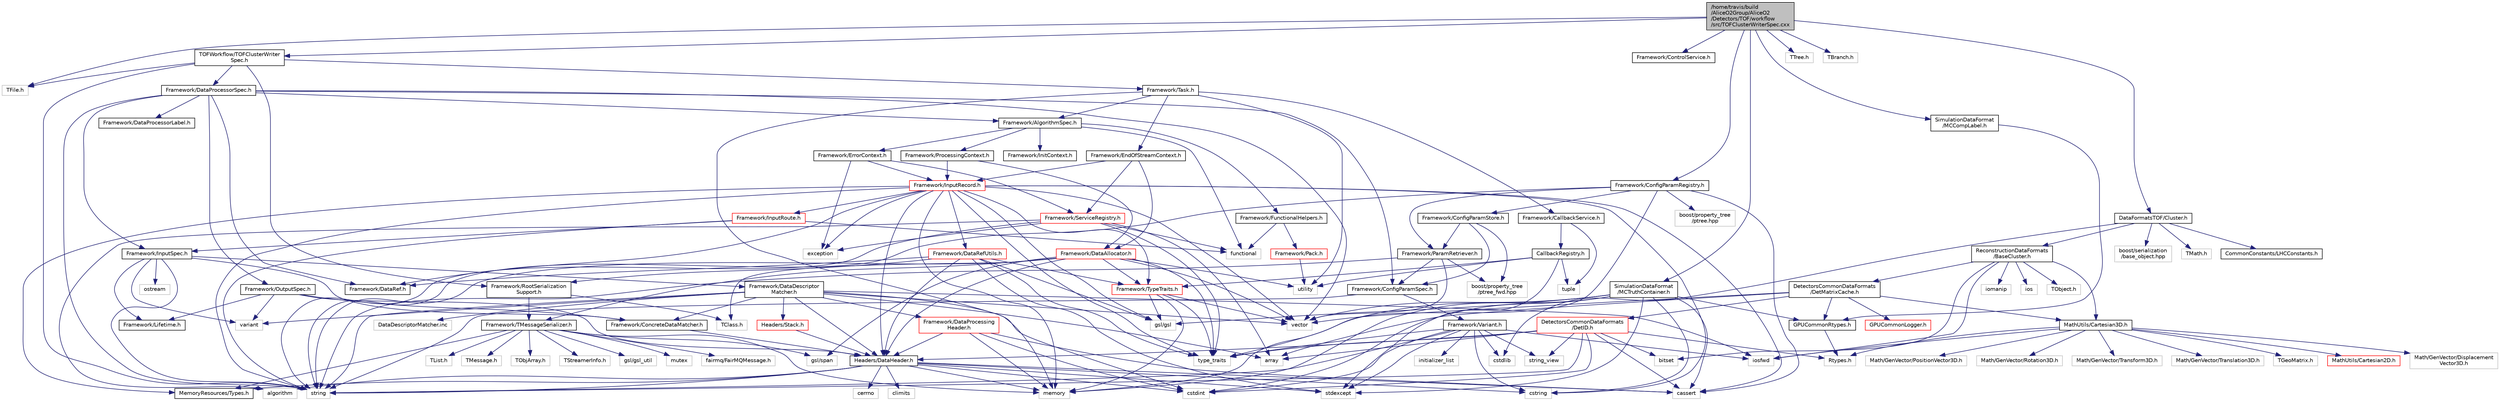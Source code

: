 digraph "/home/travis/build/AliceO2Group/AliceO2/Detectors/TOF/workflow/src/TOFClusterWriterSpec.cxx"
{
 // INTERACTIVE_SVG=YES
  bgcolor="transparent";
  edge [fontname="Helvetica",fontsize="10",labelfontname="Helvetica",labelfontsize="10"];
  node [fontname="Helvetica",fontsize="10",shape=record];
  Node0 [label="/home/travis/build\l/AliceO2Group/AliceO2\l/Detectors/TOF/workflow\l/src/TOFClusterWriterSpec.cxx",height=0.2,width=0.4,color="black", fillcolor="grey75", style="filled", fontcolor="black"];
  Node0 -> Node1 [color="midnightblue",fontsize="10",style="solid",fontname="Helvetica"];
  Node1 [label="TOFWorkflow/TOFClusterWriter\lSpec.h",height=0.2,width=0.4,color="black",URL="$d3/dba/TOFClusterWriterSpec_8h.html"];
  Node1 -> Node2 [color="midnightblue",fontsize="10",style="solid",fontname="Helvetica"];
  Node2 [label="TFile.h",height=0.2,width=0.4,color="grey75"];
  Node1 -> Node3 [color="midnightblue",fontsize="10",style="solid",fontname="Helvetica"];
  Node3 [label="Framework/RootSerialization\lSupport.h",height=0.2,width=0.4,color="black",URL="$db/dff/RootSerializationSupport_8h.html"];
  Node3 -> Node4 [color="midnightblue",fontsize="10",style="solid",fontname="Helvetica"];
  Node4 [label="Framework/TMessageSerializer.h",height=0.2,width=0.4,color="black",URL="$d8/d3c/TMessageSerializer_8h.html"];
  Node4 -> Node5 [color="midnightblue",fontsize="10",style="solid",fontname="Helvetica"];
  Node5 [label="fairmq/FairMQMessage.h",height=0.2,width=0.4,color="grey75"];
  Node4 -> Node6 [color="midnightblue",fontsize="10",style="solid",fontname="Helvetica"];
  Node6 [label="TList.h",height=0.2,width=0.4,color="grey75"];
  Node4 -> Node7 [color="midnightblue",fontsize="10",style="solid",fontname="Helvetica"];
  Node7 [label="TMessage.h",height=0.2,width=0.4,color="grey75"];
  Node4 -> Node8 [color="midnightblue",fontsize="10",style="solid",fontname="Helvetica"];
  Node8 [label="TObjArray.h",height=0.2,width=0.4,color="grey75"];
  Node4 -> Node9 [color="midnightblue",fontsize="10",style="solid",fontname="Helvetica"];
  Node9 [label="TStreamerInfo.h",height=0.2,width=0.4,color="grey75"];
  Node4 -> Node10 [color="midnightblue",fontsize="10",style="solid",fontname="Helvetica"];
  Node10 [label="gsl/gsl_util",height=0.2,width=0.4,color="grey75"];
  Node4 -> Node11 [color="midnightblue",fontsize="10",style="solid",fontname="Helvetica"];
  Node11 [label="gsl/span",height=0.2,width=0.4,color="grey75"];
  Node4 -> Node12 [color="midnightblue",fontsize="10",style="solid",fontname="Helvetica"];
  Node12 [label="memory",height=0.2,width=0.4,color="grey75"];
  Node4 -> Node13 [color="midnightblue",fontsize="10",style="solid",fontname="Helvetica"];
  Node13 [label="mutex",height=0.2,width=0.4,color="grey75"];
  Node4 -> Node14 [color="midnightblue",fontsize="10",style="solid",fontname="Helvetica"];
  Node14 [label="MemoryResources/Types.h",height=0.2,width=0.4,color="black",URL="$d7/df8/Types_8h.html"];
  Node3 -> Node15 [color="midnightblue",fontsize="10",style="solid",fontname="Helvetica"];
  Node15 [label="TClass.h",height=0.2,width=0.4,color="grey75"];
  Node1 -> Node16 [color="midnightblue",fontsize="10",style="solid",fontname="Helvetica"];
  Node16 [label="Framework/DataProcessorSpec.h",height=0.2,width=0.4,color="black",URL="$d0/df4/DataProcessorSpec_8h.html"];
  Node16 -> Node17 [color="midnightblue",fontsize="10",style="solid",fontname="Helvetica"];
  Node17 [label="Framework/AlgorithmSpec.h",height=0.2,width=0.4,color="black",URL="$d0/d14/AlgorithmSpec_8h.html"];
  Node17 -> Node18 [color="midnightblue",fontsize="10",style="solid",fontname="Helvetica"];
  Node18 [label="Framework/ProcessingContext.h",height=0.2,width=0.4,color="black",URL="$de/d6a/ProcessingContext_8h.html"];
  Node18 -> Node19 [color="midnightblue",fontsize="10",style="solid",fontname="Helvetica"];
  Node19 [label="Framework/InputRecord.h",height=0.2,width=0.4,color="red",URL="$d6/d5c/InputRecord_8h.html"];
  Node19 -> Node20 [color="midnightblue",fontsize="10",style="solid",fontname="Helvetica"];
  Node20 [label="Framework/DataRef.h",height=0.2,width=0.4,color="black",URL="$d5/dfb/DataRef_8h.html"];
  Node19 -> Node21 [color="midnightblue",fontsize="10",style="solid",fontname="Helvetica"];
  Node21 [label="Framework/DataRefUtils.h",height=0.2,width=0.4,color="red",URL="$d5/db8/DataRefUtils_8h.html"];
  Node21 -> Node20 [color="midnightblue",fontsize="10",style="solid",fontname="Helvetica"];
  Node21 -> Node3 [color="midnightblue",fontsize="10",style="solid",fontname="Helvetica"];
  Node21 -> Node23 [color="midnightblue",fontsize="10",style="solid",fontname="Helvetica"];
  Node23 [label="Framework/TypeTraits.h",height=0.2,width=0.4,color="red",URL="$d0/d95/TypeTraits_8h.html"];
  Node23 -> Node24 [color="midnightblue",fontsize="10",style="solid",fontname="Helvetica"];
  Node24 [label="type_traits",height=0.2,width=0.4,color="grey75"];
  Node23 -> Node25 [color="midnightblue",fontsize="10",style="solid",fontname="Helvetica"];
  Node25 [label="vector",height=0.2,width=0.4,color="grey75"];
  Node23 -> Node12 [color="midnightblue",fontsize="10",style="solid",fontname="Helvetica"];
  Node23 -> Node29 [color="midnightblue",fontsize="10",style="solid",fontname="Helvetica"];
  Node29 [label="gsl/gsl",height=0.2,width=0.4,color="grey75"];
  Node21 -> Node46 [color="midnightblue",fontsize="10",style="solid",fontname="Helvetica"];
  Node46 [label="Headers/DataHeader.h",height=0.2,width=0.4,color="black",URL="$dc/dcd/DataHeader_8h.html"];
  Node46 -> Node47 [color="midnightblue",fontsize="10",style="solid",fontname="Helvetica"];
  Node47 [label="cstdint",height=0.2,width=0.4,color="grey75"];
  Node46 -> Node12 [color="midnightblue",fontsize="10",style="solid",fontname="Helvetica"];
  Node46 -> Node48 [color="midnightblue",fontsize="10",style="solid",fontname="Helvetica"];
  Node48 [label="cassert",height=0.2,width=0.4,color="grey75"];
  Node46 -> Node49 [color="midnightblue",fontsize="10",style="solid",fontname="Helvetica"];
  Node49 [label="cstring",height=0.2,width=0.4,color="grey75"];
  Node46 -> Node50 [color="midnightblue",fontsize="10",style="solid",fontname="Helvetica"];
  Node50 [label="algorithm",height=0.2,width=0.4,color="grey75"];
  Node46 -> Node51 [color="midnightblue",fontsize="10",style="solid",fontname="Helvetica"];
  Node51 [label="stdexcept",height=0.2,width=0.4,color="grey75"];
  Node46 -> Node52 [color="midnightblue",fontsize="10",style="solid",fontname="Helvetica"];
  Node52 [label="string",height=0.2,width=0.4,color="grey75"];
  Node46 -> Node53 [color="midnightblue",fontsize="10",style="solid",fontname="Helvetica"];
  Node53 [label="climits",height=0.2,width=0.4,color="grey75"];
  Node46 -> Node14 [color="midnightblue",fontsize="10",style="solid",fontname="Helvetica"];
  Node46 -> Node54 [color="midnightblue",fontsize="10",style="solid",fontname="Helvetica"];
  Node54 [label="cerrno",height=0.2,width=0.4,color="grey75"];
  Node21 -> Node29 [color="midnightblue",fontsize="10",style="solid",fontname="Helvetica"];
  Node21 -> Node51 [color="midnightblue",fontsize="10",style="solid",fontname="Helvetica"];
  Node21 -> Node24 [color="midnightblue",fontsize="10",style="solid",fontname="Helvetica"];
  Node19 -> Node81 [color="midnightblue",fontsize="10",style="solid",fontname="Helvetica"];
  Node81 [label="Framework/InputRoute.h",height=0.2,width=0.4,color="red",URL="$d5/d19/InputRoute_8h.html"];
  Node81 -> Node58 [color="midnightblue",fontsize="10",style="solid",fontname="Helvetica"];
  Node58 [label="Framework/InputSpec.h",height=0.2,width=0.4,color="black",URL="$d5/d3f/InputSpec_8h.html"];
  Node58 -> Node55 [color="midnightblue",fontsize="10",style="solid",fontname="Helvetica"];
  Node55 [label="Framework/Lifetime.h",height=0.2,width=0.4,color="black",URL="$dc/dca/Lifetime_8h.html"];
  Node58 -> Node56 [color="midnightblue",fontsize="10",style="solid",fontname="Helvetica"];
  Node56 [label="Framework/ConcreteDataMatcher.h",height=0.2,width=0.4,color="black",URL="$d0/d1b/ConcreteDataMatcher_8h.html"];
  Node56 -> Node46 [color="midnightblue",fontsize="10",style="solid",fontname="Helvetica"];
  Node58 -> Node59 [color="midnightblue",fontsize="10",style="solid",fontname="Helvetica"];
  Node59 [label="Framework/DataDescriptor\lMatcher.h",height=0.2,width=0.4,color="black",URL="$d3/da3/DataDescriptorMatcher_8h.html"];
  Node59 -> Node56 [color="midnightblue",fontsize="10",style="solid",fontname="Helvetica"];
  Node59 -> Node60 [color="midnightblue",fontsize="10",style="solid",fontname="Helvetica"];
  Node60 [label="Framework/DataProcessing\lHeader.h",height=0.2,width=0.4,color="red",URL="$d6/dc9/DataProcessingHeader_8h.html"];
  Node60 -> Node46 [color="midnightblue",fontsize="10",style="solid",fontname="Helvetica"];
  Node60 -> Node47 [color="midnightblue",fontsize="10",style="solid",fontname="Helvetica"];
  Node60 -> Node12 [color="midnightblue",fontsize="10",style="solid",fontname="Helvetica"];
  Node60 -> Node48 [color="midnightblue",fontsize="10",style="solid",fontname="Helvetica"];
  Node59 -> Node46 [color="midnightblue",fontsize="10",style="solid",fontname="Helvetica"];
  Node59 -> Node63 [color="midnightblue",fontsize="10",style="solid",fontname="Helvetica"];
  Node63 [label="Headers/Stack.h",height=0.2,width=0.4,color="red",URL="$d4/d00/Headers_2include_2Headers_2Stack_8h.html"];
  Node63 -> Node46 [color="midnightblue",fontsize="10",style="solid",fontname="Helvetica"];
  Node59 -> Node32 [color="midnightblue",fontsize="10",style="solid",fontname="Helvetica"];
  Node32 [label="array",height=0.2,width=0.4,color="grey75"];
  Node59 -> Node47 [color="midnightblue",fontsize="10",style="solid",fontname="Helvetica"];
  Node59 -> Node74 [color="midnightblue",fontsize="10",style="solid",fontname="Helvetica"];
  Node74 [label="iosfwd",height=0.2,width=0.4,color="grey75"];
  Node59 -> Node52 [color="midnightblue",fontsize="10",style="solid",fontname="Helvetica"];
  Node59 -> Node57 [color="midnightblue",fontsize="10",style="solid",fontname="Helvetica"];
  Node57 [label="variant",height=0.2,width=0.4,color="grey75"];
  Node59 -> Node25 [color="midnightblue",fontsize="10",style="solid",fontname="Helvetica"];
  Node59 -> Node75 [color="midnightblue",fontsize="10",style="solid",fontname="Helvetica"];
  Node75 [label="DataDescriptorMatcher.inc",height=0.2,width=0.4,color="grey75"];
  Node58 -> Node52 [color="midnightblue",fontsize="10",style="solid",fontname="Helvetica"];
  Node58 -> Node76 [color="midnightblue",fontsize="10",style="solid",fontname="Helvetica"];
  Node76 [label="ostream",height=0.2,width=0.4,color="grey75"];
  Node58 -> Node57 [color="midnightblue",fontsize="10",style="solid",fontname="Helvetica"];
  Node81 -> Node52 [color="midnightblue",fontsize="10",style="solid",fontname="Helvetica"];
  Node81 -> Node83 [color="midnightblue",fontsize="10",style="solid",fontname="Helvetica"];
  Node83 [label="functional",height=0.2,width=0.4,color="grey75"];
  Node19 -> Node23 [color="midnightblue",fontsize="10",style="solid",fontname="Helvetica"];
  Node19 -> Node14 [color="midnightblue",fontsize="10",style="solid",fontname="Helvetica"];
  Node19 -> Node46 [color="midnightblue",fontsize="10",style="solid",fontname="Helvetica"];
  Node19 -> Node29 [color="midnightblue",fontsize="10",style="solid",fontname="Helvetica"];
  Node19 -> Node52 [color="midnightblue",fontsize="10",style="solid",fontname="Helvetica"];
  Node19 -> Node25 [color="midnightblue",fontsize="10",style="solid",fontname="Helvetica"];
  Node19 -> Node49 [color="midnightblue",fontsize="10",style="solid",fontname="Helvetica"];
  Node19 -> Node48 [color="midnightblue",fontsize="10",style="solid",fontname="Helvetica"];
  Node19 -> Node88 [color="midnightblue",fontsize="10",style="solid",fontname="Helvetica"];
  Node88 [label="exception",height=0.2,width=0.4,color="grey75"];
  Node19 -> Node12 [color="midnightblue",fontsize="10",style="solid",fontname="Helvetica"];
  Node19 -> Node24 [color="midnightblue",fontsize="10",style="solid",fontname="Helvetica"];
  Node18 -> Node89 [color="midnightblue",fontsize="10",style="solid",fontname="Helvetica"];
  Node89 [label="Framework/DataAllocator.h",height=0.2,width=0.4,color="red",URL="$d1/d28/DataAllocator_8h.html"];
  Node89 -> Node4 [color="midnightblue",fontsize="10",style="solid",fontname="Helvetica"];
  Node89 -> Node23 [color="midnightblue",fontsize="10",style="solid",fontname="Helvetica"];
  Node89 -> Node46 [color="midnightblue",fontsize="10",style="solid",fontname="Helvetica"];
  Node89 -> Node15 [color="midnightblue",fontsize="10",style="solid",fontname="Helvetica"];
  Node89 -> Node11 [color="midnightblue",fontsize="10",style="solid",fontname="Helvetica"];
  Node89 -> Node25 [color="midnightblue",fontsize="10",style="solid",fontname="Helvetica"];
  Node89 -> Node52 [color="midnightblue",fontsize="10",style="solid",fontname="Helvetica"];
  Node89 -> Node31 [color="midnightblue",fontsize="10",style="solid",fontname="Helvetica"];
  Node31 [label="utility",height=0.2,width=0.4,color="grey75"];
  Node89 -> Node24 [color="midnightblue",fontsize="10",style="solid",fontname="Helvetica"];
  Node17 -> Node105 [color="midnightblue",fontsize="10",style="solid",fontname="Helvetica"];
  Node105 [label="Framework/ErrorContext.h",height=0.2,width=0.4,color="black",URL="$d7/dad/ErrorContext_8h.html"];
  Node105 -> Node19 [color="midnightblue",fontsize="10",style="solid",fontname="Helvetica"];
  Node105 -> Node106 [color="midnightblue",fontsize="10",style="solid",fontname="Helvetica"];
  Node106 [label="Framework/ServiceRegistry.h",height=0.2,width=0.4,color="red",URL="$d8/d17/ServiceRegistry_8h.html"];
  Node106 -> Node50 [color="midnightblue",fontsize="10",style="solid",fontname="Helvetica"];
  Node106 -> Node32 [color="midnightblue",fontsize="10",style="solid",fontname="Helvetica"];
  Node106 -> Node88 [color="midnightblue",fontsize="10",style="solid",fontname="Helvetica"];
  Node106 -> Node83 [color="midnightblue",fontsize="10",style="solid",fontname="Helvetica"];
  Node106 -> Node52 [color="midnightblue",fontsize="10",style="solid",fontname="Helvetica"];
  Node106 -> Node24 [color="midnightblue",fontsize="10",style="solid",fontname="Helvetica"];
  Node105 -> Node88 [color="midnightblue",fontsize="10",style="solid",fontname="Helvetica"];
  Node17 -> Node110 [color="midnightblue",fontsize="10",style="solid",fontname="Helvetica"];
  Node110 [label="Framework/InitContext.h",height=0.2,width=0.4,color="black",URL="$d4/d2b/InitContext_8h.html"];
  Node17 -> Node111 [color="midnightblue",fontsize="10",style="solid",fontname="Helvetica"];
  Node111 [label="Framework/FunctionalHelpers.h",height=0.2,width=0.4,color="black",URL="$de/d9b/FunctionalHelpers_8h.html"];
  Node111 -> Node112 [color="midnightblue",fontsize="10",style="solid",fontname="Helvetica"];
  Node112 [label="Framework/Pack.h",height=0.2,width=0.4,color="red",URL="$dd/dce/Pack_8h.html"];
  Node112 -> Node31 [color="midnightblue",fontsize="10",style="solid",fontname="Helvetica"];
  Node111 -> Node83 [color="midnightblue",fontsize="10",style="solid",fontname="Helvetica"];
  Node17 -> Node83 [color="midnightblue",fontsize="10",style="solid",fontname="Helvetica"];
  Node16 -> Node113 [color="midnightblue",fontsize="10",style="solid",fontname="Helvetica"];
  Node113 [label="Framework/ConfigParamSpec.h",height=0.2,width=0.4,color="black",URL="$d0/d1c/ConfigParamSpec_8h.html"];
  Node113 -> Node114 [color="midnightblue",fontsize="10",style="solid",fontname="Helvetica"];
  Node114 [label="Framework/Variant.h",height=0.2,width=0.4,color="black",URL="$de/d56/Variant_8h.html"];
  Node114 -> Node24 [color="midnightblue",fontsize="10",style="solid",fontname="Helvetica"];
  Node114 -> Node49 [color="midnightblue",fontsize="10",style="solid",fontname="Helvetica"];
  Node114 -> Node47 [color="midnightblue",fontsize="10",style="solid",fontname="Helvetica"];
  Node114 -> Node115 [color="midnightblue",fontsize="10",style="solid",fontname="Helvetica"];
  Node115 [label="cstdlib",height=0.2,width=0.4,color="grey75"];
  Node114 -> Node51 [color="midnightblue",fontsize="10",style="solid",fontname="Helvetica"];
  Node114 -> Node74 [color="midnightblue",fontsize="10",style="solid",fontname="Helvetica"];
  Node114 -> Node116 [color="midnightblue",fontsize="10",style="solid",fontname="Helvetica"];
  Node116 [label="initializer_list",height=0.2,width=0.4,color="grey75"];
  Node114 -> Node117 [color="midnightblue",fontsize="10",style="solid",fontname="Helvetica"];
  Node117 [label="string_view",height=0.2,width=0.4,color="grey75"];
  Node114 -> Node52 [color="midnightblue",fontsize="10",style="solid",fontname="Helvetica"];
  Node113 -> Node52 [color="midnightblue",fontsize="10",style="solid",fontname="Helvetica"];
  Node16 -> Node118 [color="midnightblue",fontsize="10",style="solid",fontname="Helvetica"];
  Node118 [label="Framework/DataProcessorLabel.h",height=0.2,width=0.4,color="black",URL="$d1/df2/DataProcessorLabel_8h.html"];
  Node16 -> Node20 [color="midnightblue",fontsize="10",style="solid",fontname="Helvetica"];
  Node16 -> Node58 [color="midnightblue",fontsize="10",style="solid",fontname="Helvetica"];
  Node16 -> Node45 [color="midnightblue",fontsize="10",style="solid",fontname="Helvetica"];
  Node45 [label="Framework/OutputSpec.h",height=0.2,width=0.4,color="black",URL="$db/d2d/OutputSpec_8h.html"];
  Node45 -> Node46 [color="midnightblue",fontsize="10",style="solid",fontname="Helvetica"];
  Node45 -> Node55 [color="midnightblue",fontsize="10",style="solid",fontname="Helvetica"];
  Node45 -> Node56 [color="midnightblue",fontsize="10",style="solid",fontname="Helvetica"];
  Node45 -> Node57 [color="midnightblue",fontsize="10",style="solid",fontname="Helvetica"];
  Node16 -> Node52 [color="midnightblue",fontsize="10",style="solid",fontname="Helvetica"];
  Node16 -> Node25 [color="midnightblue",fontsize="10",style="solid",fontname="Helvetica"];
  Node1 -> Node119 [color="midnightblue",fontsize="10",style="solid",fontname="Helvetica"];
  Node119 [label="Framework/Task.h",height=0.2,width=0.4,color="black",URL="$df/d4f/Task_8h.html"];
  Node119 -> Node17 [color="midnightblue",fontsize="10",style="solid",fontname="Helvetica"];
  Node119 -> Node120 [color="midnightblue",fontsize="10",style="solid",fontname="Helvetica"];
  Node120 [label="Framework/CallbackService.h",height=0.2,width=0.4,color="black",URL="$d9/d7f/CallbackService_8h.html"];
  Node120 -> Node121 [color="midnightblue",fontsize="10",style="solid",fontname="Helvetica"];
  Node121 [label="CallbackRegistry.h",height=0.2,width=0.4,color="black",URL="$d7/d3e/CallbackRegistry_8h.html",tooltip="A generic registry for callbacks. "];
  Node121 -> Node23 [color="midnightblue",fontsize="10",style="solid",fontname="Helvetica"];
  Node121 -> Node122 [color="midnightblue",fontsize="10",style="solid",fontname="Helvetica"];
  Node122 [label="tuple",height=0.2,width=0.4,color="grey75"];
  Node121 -> Node51 [color="midnightblue",fontsize="10",style="solid",fontname="Helvetica"];
  Node121 -> Node31 [color="midnightblue",fontsize="10",style="solid",fontname="Helvetica"];
  Node120 -> Node122 [color="midnightblue",fontsize="10",style="solid",fontname="Helvetica"];
  Node119 -> Node123 [color="midnightblue",fontsize="10",style="solid",fontname="Helvetica"];
  Node123 [label="Framework/EndOfStreamContext.h",height=0.2,width=0.4,color="black",URL="$d0/d77/EndOfStreamContext_8h.html"];
  Node123 -> Node19 [color="midnightblue",fontsize="10",style="solid",fontname="Helvetica"];
  Node123 -> Node106 [color="midnightblue",fontsize="10",style="solid",fontname="Helvetica"];
  Node123 -> Node89 [color="midnightblue",fontsize="10",style="solid",fontname="Helvetica"];
  Node119 -> Node31 [color="midnightblue",fontsize="10",style="solid",fontname="Helvetica"];
  Node119 -> Node12 [color="midnightblue",fontsize="10",style="solid",fontname="Helvetica"];
  Node1 -> Node52 [color="midnightblue",fontsize="10",style="solid",fontname="Helvetica"];
  Node0 -> Node124 [color="midnightblue",fontsize="10",style="solid",fontname="Helvetica"];
  Node124 [label="Framework/ControlService.h",height=0.2,width=0.4,color="black",URL="$d2/d43/ControlService_8h.html"];
  Node0 -> Node125 [color="midnightblue",fontsize="10",style="solid",fontname="Helvetica"];
  Node125 [label="Framework/ConfigParamRegistry.h",height=0.2,width=0.4,color="black",URL="$de/dc6/ConfigParamRegistry_8h.html"];
  Node125 -> Node126 [color="midnightblue",fontsize="10",style="solid",fontname="Helvetica"];
  Node126 [label="Framework/ParamRetriever.h",height=0.2,width=0.4,color="black",URL="$df/d72/ParamRetriever_8h.html"];
  Node126 -> Node113 [color="midnightblue",fontsize="10",style="solid",fontname="Helvetica"];
  Node126 -> Node127 [color="midnightblue",fontsize="10",style="solid",fontname="Helvetica"];
  Node127 [label="boost/property_tree\l/ptree_fwd.hpp",height=0.2,width=0.4,color="grey75"];
  Node126 -> Node52 [color="midnightblue",fontsize="10",style="solid",fontname="Helvetica"];
  Node126 -> Node25 [color="midnightblue",fontsize="10",style="solid",fontname="Helvetica"];
  Node125 -> Node128 [color="midnightblue",fontsize="10",style="solid",fontname="Helvetica"];
  Node128 [label="Framework/ConfigParamStore.h",height=0.2,width=0.4,color="black",URL="$dd/daf/ConfigParamStore_8h.html"];
  Node128 -> Node126 [color="midnightblue",fontsize="10",style="solid",fontname="Helvetica"];
  Node128 -> Node113 [color="midnightblue",fontsize="10",style="solid",fontname="Helvetica"];
  Node128 -> Node127 [color="midnightblue",fontsize="10",style="solid",fontname="Helvetica"];
  Node125 -> Node129 [color="midnightblue",fontsize="10",style="solid",fontname="Helvetica"];
  Node129 [label="boost/property_tree\l/ptree.hpp",height=0.2,width=0.4,color="grey75"];
  Node125 -> Node12 [color="midnightblue",fontsize="10",style="solid",fontname="Helvetica"];
  Node125 -> Node52 [color="midnightblue",fontsize="10",style="solid",fontname="Helvetica"];
  Node125 -> Node48 [color="midnightblue",fontsize="10",style="solid",fontname="Helvetica"];
  Node0 -> Node130 [color="midnightblue",fontsize="10",style="solid",fontname="Helvetica"];
  Node130 [label="SimulationDataFormat\l/MCCompLabel.h",height=0.2,width=0.4,color="black",URL="$d7/dcd/MCCompLabel_8h.html"];
  Node130 -> Node131 [color="midnightblue",fontsize="10",style="solid",fontname="Helvetica"];
  Node131 [label="GPUCommonRtypes.h",height=0.2,width=0.4,color="black",URL="$d2/d45/GPUCommonRtypes_8h.html"];
  Node131 -> Node132 [color="midnightblue",fontsize="10",style="solid",fontname="Helvetica"];
  Node132 [label="Rtypes.h",height=0.2,width=0.4,color="grey75"];
  Node0 -> Node133 [color="midnightblue",fontsize="10",style="solid",fontname="Helvetica"];
  Node133 [label="SimulationDataFormat\l/MCTruthContainer.h",height=0.2,width=0.4,color="black",URL="$db/d14/MCTruthContainer_8h.html",tooltip="Definition of a container to keep Monte Carlo truth external to simulation objects. "];
  Node133 -> Node131 [color="midnightblue",fontsize="10",style="solid",fontname="Helvetica"];
  Node133 -> Node47 [color="midnightblue",fontsize="10",style="solid",fontname="Helvetica"];
  Node133 -> Node48 [color="midnightblue",fontsize="10",style="solid",fontname="Helvetica"];
  Node133 -> Node51 [color="midnightblue",fontsize="10",style="solid",fontname="Helvetica"];
  Node133 -> Node29 [color="midnightblue",fontsize="10",style="solid",fontname="Helvetica"];
  Node133 -> Node24 [color="midnightblue",fontsize="10",style="solid",fontname="Helvetica"];
  Node133 -> Node49 [color="midnightblue",fontsize="10",style="solid",fontname="Helvetica"];
  Node133 -> Node12 [color="midnightblue",fontsize="10",style="solid",fontname="Helvetica"];
  Node133 -> Node25 [color="midnightblue",fontsize="10",style="solid",fontname="Helvetica"];
  Node0 -> Node134 [color="midnightblue",fontsize="10",style="solid",fontname="Helvetica"];
  Node134 [label="TTree.h",height=0.2,width=0.4,color="grey75"];
  Node0 -> Node135 [color="midnightblue",fontsize="10",style="solid",fontname="Helvetica"];
  Node135 [label="TBranch.h",height=0.2,width=0.4,color="grey75"];
  Node0 -> Node2 [color="midnightblue",fontsize="10",style="solid",fontname="Helvetica"];
  Node0 -> Node136 [color="midnightblue",fontsize="10",style="solid",fontname="Helvetica"];
  Node136 [label="DataFormatsTOF/Cluster.h",height=0.2,width=0.4,color="black",URL="$d1/d50/DataFormats_2Detectors_2TOF_2include_2DataFormatsTOF_2Cluster_8h.html"];
  Node136 -> Node137 [color="midnightblue",fontsize="10",style="solid",fontname="Helvetica"];
  Node137 [label="ReconstructionDataFormats\l/BaseCluster.h",height=0.2,width=0.4,color="black",URL="$d4/de2/BaseCluster_8h.html"];
  Node137 -> Node138 [color="midnightblue",fontsize="10",style="solid",fontname="Helvetica"];
  Node138 [label="TObject.h",height=0.2,width=0.4,color="grey75"];
  Node137 -> Node139 [color="midnightblue",fontsize="10",style="solid",fontname="Helvetica"];
  Node139 [label="bitset",height=0.2,width=0.4,color="grey75"];
  Node137 -> Node140 [color="midnightblue",fontsize="10",style="solid",fontname="Helvetica"];
  Node140 [label="iomanip",height=0.2,width=0.4,color="grey75"];
  Node137 -> Node141 [color="midnightblue",fontsize="10",style="solid",fontname="Helvetica"];
  Node141 [label="ios",height=0.2,width=0.4,color="grey75"];
  Node137 -> Node74 [color="midnightblue",fontsize="10",style="solid",fontname="Helvetica"];
  Node137 -> Node142 [color="midnightblue",fontsize="10",style="solid",fontname="Helvetica"];
  Node142 [label="DetectorsCommonDataFormats\l/DetMatrixCache.h",height=0.2,width=0.4,color="black",URL="$d4/d20/DetMatrixCache_8h.html"];
  Node142 -> Node143 [color="midnightblue",fontsize="10",style="solid",fontname="Helvetica"];
  Node143 [label="GPUCommonLogger.h",height=0.2,width=0.4,color="red",URL="$df/d5b/GPUCommonLogger_8h.html"];
  Node142 -> Node131 [color="midnightblue",fontsize="10",style="solid",fontname="Helvetica"];
  Node142 -> Node32 [color="midnightblue",fontsize="10",style="solid",fontname="Helvetica"];
  Node142 -> Node25 [color="midnightblue",fontsize="10",style="solid",fontname="Helvetica"];
  Node142 -> Node145 [color="midnightblue",fontsize="10",style="solid",fontname="Helvetica"];
  Node145 [label="DetectorsCommonDataFormats\l/DetID.h",height=0.2,width=0.4,color="red",URL="$d6/d31/DetID_8h.html"];
  Node145 -> Node132 [color="midnightblue",fontsize="10",style="solid",fontname="Helvetica"];
  Node145 -> Node32 [color="midnightblue",fontsize="10",style="solid",fontname="Helvetica"];
  Node145 -> Node139 [color="midnightblue",fontsize="10",style="solid",fontname="Helvetica"];
  Node145 -> Node48 [color="midnightblue",fontsize="10",style="solid",fontname="Helvetica"];
  Node145 -> Node47 [color="midnightblue",fontsize="10",style="solid",fontname="Helvetica"];
  Node145 -> Node117 [color="midnightblue",fontsize="10",style="solid",fontname="Helvetica"];
  Node145 -> Node52 [color="midnightblue",fontsize="10",style="solid",fontname="Helvetica"];
  Node145 -> Node24 [color="midnightblue",fontsize="10",style="solid",fontname="Helvetica"];
  Node145 -> Node46 [color="midnightblue",fontsize="10",style="solid",fontname="Helvetica"];
  Node142 -> Node153 [color="midnightblue",fontsize="10",style="solid",fontname="Helvetica"];
  Node153 [label="MathUtils/Cartesian3D.h",height=0.2,width=0.4,color="black",URL="$dd/d76/Cartesian3D_8h.html"];
  Node153 -> Node154 [color="midnightblue",fontsize="10",style="solid",fontname="Helvetica"];
  Node154 [label="Math/GenVector/Displacement\lVector3D.h",height=0.2,width=0.4,color="grey75"];
  Node153 -> Node155 [color="midnightblue",fontsize="10",style="solid",fontname="Helvetica"];
  Node155 [label="Math/GenVector/PositionVector3D.h",height=0.2,width=0.4,color="grey75"];
  Node153 -> Node156 [color="midnightblue",fontsize="10",style="solid",fontname="Helvetica"];
  Node156 [label="Math/GenVector/Rotation3D.h",height=0.2,width=0.4,color="grey75"];
  Node153 -> Node157 [color="midnightblue",fontsize="10",style="solid",fontname="Helvetica"];
  Node157 [label="Math/GenVector/Transform3D.h",height=0.2,width=0.4,color="grey75"];
  Node153 -> Node158 [color="midnightblue",fontsize="10",style="solid",fontname="Helvetica"];
  Node158 [label="Math/GenVector/Translation3D.h",height=0.2,width=0.4,color="grey75"];
  Node153 -> Node132 [color="midnightblue",fontsize="10",style="solid",fontname="Helvetica"];
  Node153 -> Node159 [color="midnightblue",fontsize="10",style="solid",fontname="Helvetica"];
  Node159 [label="TGeoMatrix.h",height=0.2,width=0.4,color="grey75"];
  Node153 -> Node74 [color="midnightblue",fontsize="10",style="solid",fontname="Helvetica"];
  Node153 -> Node160 [color="midnightblue",fontsize="10",style="solid",fontname="Helvetica"];
  Node160 [label="MathUtils/Cartesian2D.h",height=0.2,width=0.4,color="red",URL="$d2/dd0/Cartesian2D_8h.html"];
  Node137 -> Node153 [color="midnightblue",fontsize="10",style="solid",fontname="Helvetica"];
  Node136 -> Node163 [color="midnightblue",fontsize="10",style="solid",fontname="Helvetica"];
  Node163 [label="boost/serialization\l/base_object.hpp",height=0.2,width=0.4,color="grey75"];
  Node136 -> Node164 [color="midnightblue",fontsize="10",style="solid",fontname="Helvetica"];
  Node164 [label="TMath.h",height=0.2,width=0.4,color="grey75"];
  Node136 -> Node115 [color="midnightblue",fontsize="10",style="solid",fontname="Helvetica"];
  Node136 -> Node165 [color="midnightblue",fontsize="10",style="solid",fontname="Helvetica"];
  Node165 [label="CommonConstants/LHCConstants.h",height=0.2,width=0.4,color="black",URL="$d4/dc6/LHCConstants_8h.html",tooltip="Header to collect LHC related constants. "];
}

